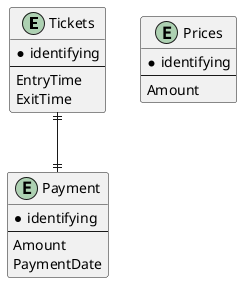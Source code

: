 @startuml

entity Tickets {
* identifying
--
EntryTime
ExitTime
}

entity Prices {
* identifying
--
Amount
}

entity Payment {
* identifying
--
Amount
PaymentDate
}

Tickets ||--|| Payment

@enduml